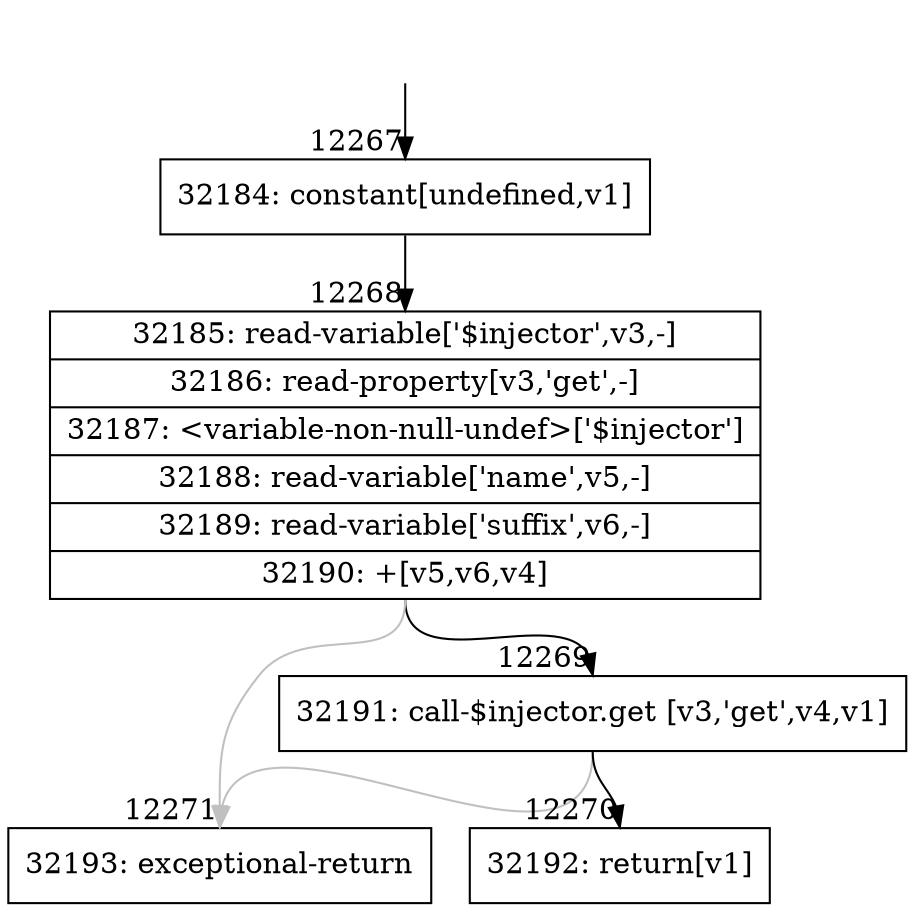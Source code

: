 digraph {
rankdir="TD"
BB_entry957[shape=none,label=""];
BB_entry957 -> BB12267 [tailport=s, headport=n, headlabel="    12267"]
BB12267 [shape=record label="{32184: constant[undefined,v1]}" ] 
BB12267 -> BB12268 [tailport=s, headport=n, headlabel="      12268"]
BB12268 [shape=record label="{32185: read-variable['$injector',v3,-]|32186: read-property[v3,'get',-]|32187: \<variable-non-null-undef\>['$injector']|32188: read-variable['name',v5,-]|32189: read-variable['suffix',v6,-]|32190: +[v5,v6,v4]}" ] 
BB12268 -> BB12269 [tailport=s, headport=n, headlabel="      12269"]
BB12268 -> BB12271 [tailport=s, headport=n, color=gray, headlabel="      12271"]
BB12269 [shape=record label="{32191: call-$injector.get [v3,'get',v4,v1]}" ] 
BB12269 -> BB12270 [tailport=s, headport=n, headlabel="      12270"]
BB12269 -> BB12271 [tailport=s, headport=n, color=gray]
BB12270 [shape=record label="{32192: return[v1]}" ] 
BB12271 [shape=record label="{32193: exceptional-return}" ] 
//#$~ 18091
}
